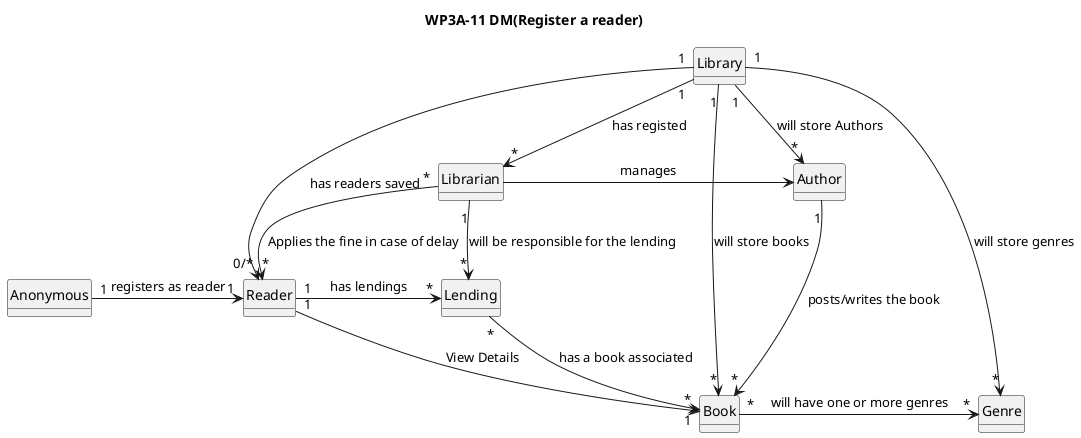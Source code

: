 @startuml
'https://plantuml.com/class-diagram
hide circle
skinparam classAttributeIconSize 0
hide methods

title WP3A-11 DM(Register a reader)

class Library{}
class Anonymous{}
class Reader{}
class Lending{}
class Genre{}
class Book{}
class Librarian{}
class Author{}


Anonymous "1" -> "1" Reader: registers as reader

Reader "1" --> "*" Book: View Details

Library "1" -> "0/*" Reader: has readers saved
Library "1" --> "*" Librarian: has registed
Library "1" -> "*" Book: will store books
Library "1" -> "*" Author: will store Authors
Library "1" -> "*" Genre: will store genres

Reader "1" -> "*" Lending: has lendings
Lending "*" -> "1" Book: has a book associated
Librarian "1" --> "*" Lending: will be responsible for the lending

Librarian "*" --> "*" Reader: Applies the fine in case of delay
Librarian -> Author: manages

Author "1" -> "*" Book: posts/writes the book
Book "*"->"*" Genre: will have one or more genres





@enduml